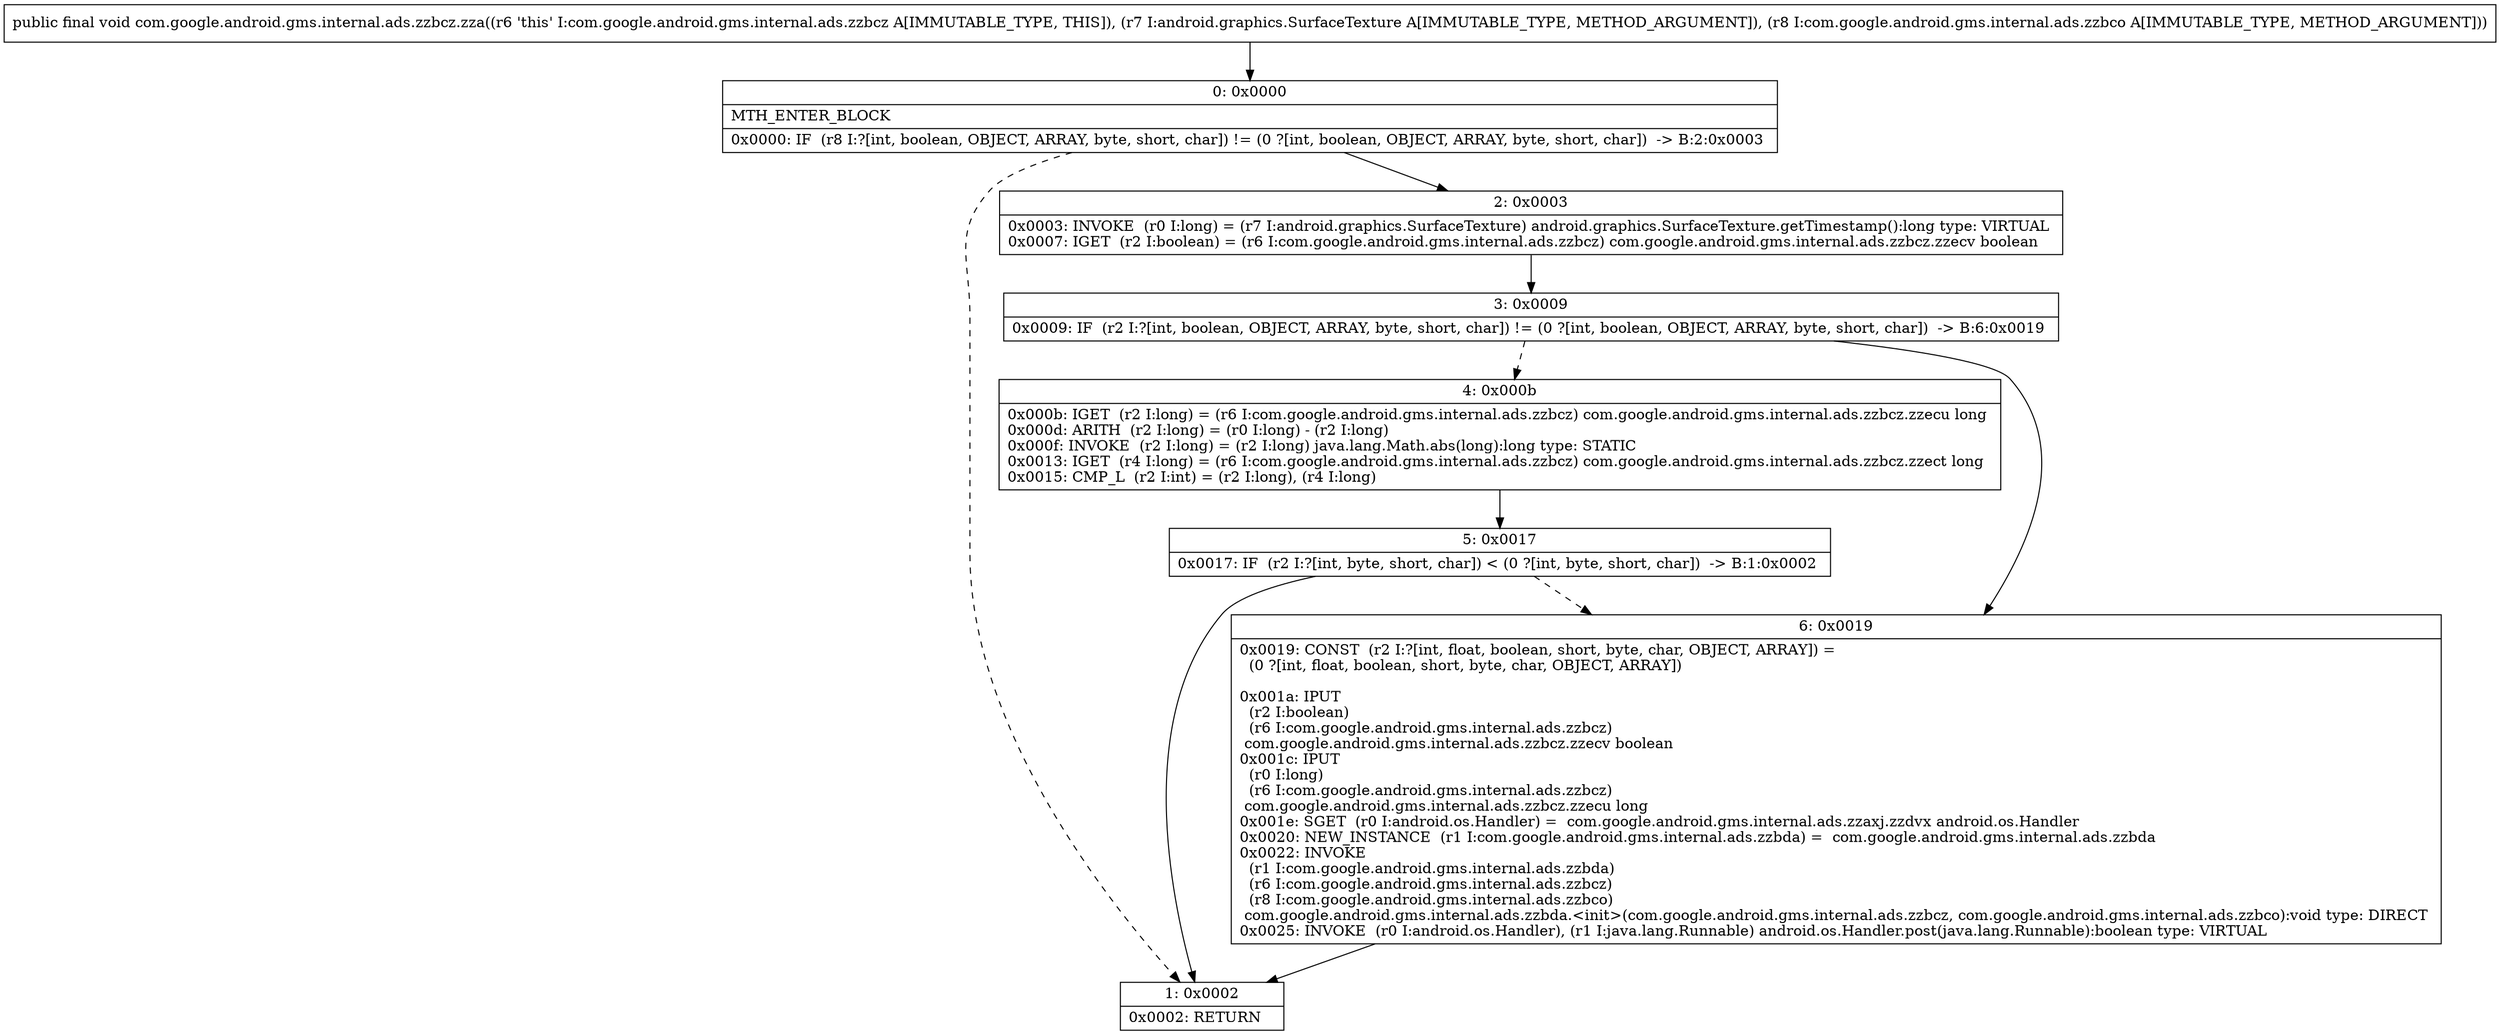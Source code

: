 digraph "CFG forcom.google.android.gms.internal.ads.zzbcz.zza(Landroid\/graphics\/SurfaceTexture;Lcom\/google\/android\/gms\/internal\/ads\/zzbco;)V" {
Node_0 [shape=record,label="{0\:\ 0x0000|MTH_ENTER_BLOCK\l|0x0000: IF  (r8 I:?[int, boolean, OBJECT, ARRAY, byte, short, char]) != (0 ?[int, boolean, OBJECT, ARRAY, byte, short, char])  \-\> B:2:0x0003 \l}"];
Node_1 [shape=record,label="{1\:\ 0x0002|0x0002: RETURN   \l}"];
Node_2 [shape=record,label="{2\:\ 0x0003|0x0003: INVOKE  (r0 I:long) = (r7 I:android.graphics.SurfaceTexture) android.graphics.SurfaceTexture.getTimestamp():long type: VIRTUAL \l0x0007: IGET  (r2 I:boolean) = (r6 I:com.google.android.gms.internal.ads.zzbcz) com.google.android.gms.internal.ads.zzbcz.zzecv boolean \l}"];
Node_3 [shape=record,label="{3\:\ 0x0009|0x0009: IF  (r2 I:?[int, boolean, OBJECT, ARRAY, byte, short, char]) != (0 ?[int, boolean, OBJECT, ARRAY, byte, short, char])  \-\> B:6:0x0019 \l}"];
Node_4 [shape=record,label="{4\:\ 0x000b|0x000b: IGET  (r2 I:long) = (r6 I:com.google.android.gms.internal.ads.zzbcz) com.google.android.gms.internal.ads.zzbcz.zzecu long \l0x000d: ARITH  (r2 I:long) = (r0 I:long) \- (r2 I:long) \l0x000f: INVOKE  (r2 I:long) = (r2 I:long) java.lang.Math.abs(long):long type: STATIC \l0x0013: IGET  (r4 I:long) = (r6 I:com.google.android.gms.internal.ads.zzbcz) com.google.android.gms.internal.ads.zzbcz.zzect long \l0x0015: CMP_L  (r2 I:int) = (r2 I:long), (r4 I:long) \l}"];
Node_5 [shape=record,label="{5\:\ 0x0017|0x0017: IF  (r2 I:?[int, byte, short, char]) \< (0 ?[int, byte, short, char])  \-\> B:1:0x0002 \l}"];
Node_6 [shape=record,label="{6\:\ 0x0019|0x0019: CONST  (r2 I:?[int, float, boolean, short, byte, char, OBJECT, ARRAY]) = \l  (0 ?[int, float, boolean, short, byte, char, OBJECT, ARRAY])\l \l0x001a: IPUT  \l  (r2 I:boolean)\l  (r6 I:com.google.android.gms.internal.ads.zzbcz)\l com.google.android.gms.internal.ads.zzbcz.zzecv boolean \l0x001c: IPUT  \l  (r0 I:long)\l  (r6 I:com.google.android.gms.internal.ads.zzbcz)\l com.google.android.gms.internal.ads.zzbcz.zzecu long \l0x001e: SGET  (r0 I:android.os.Handler) =  com.google.android.gms.internal.ads.zzaxj.zzdvx android.os.Handler \l0x0020: NEW_INSTANCE  (r1 I:com.google.android.gms.internal.ads.zzbda) =  com.google.android.gms.internal.ads.zzbda \l0x0022: INVOKE  \l  (r1 I:com.google.android.gms.internal.ads.zzbda)\l  (r6 I:com.google.android.gms.internal.ads.zzbcz)\l  (r8 I:com.google.android.gms.internal.ads.zzbco)\l com.google.android.gms.internal.ads.zzbda.\<init\>(com.google.android.gms.internal.ads.zzbcz, com.google.android.gms.internal.ads.zzbco):void type: DIRECT \l0x0025: INVOKE  (r0 I:android.os.Handler), (r1 I:java.lang.Runnable) android.os.Handler.post(java.lang.Runnable):boolean type: VIRTUAL \l}"];
MethodNode[shape=record,label="{public final void com.google.android.gms.internal.ads.zzbcz.zza((r6 'this' I:com.google.android.gms.internal.ads.zzbcz A[IMMUTABLE_TYPE, THIS]), (r7 I:android.graphics.SurfaceTexture A[IMMUTABLE_TYPE, METHOD_ARGUMENT]), (r8 I:com.google.android.gms.internal.ads.zzbco A[IMMUTABLE_TYPE, METHOD_ARGUMENT])) }"];
MethodNode -> Node_0;
Node_0 -> Node_1[style=dashed];
Node_0 -> Node_2;
Node_2 -> Node_3;
Node_3 -> Node_4[style=dashed];
Node_3 -> Node_6;
Node_4 -> Node_5;
Node_5 -> Node_1;
Node_5 -> Node_6[style=dashed];
Node_6 -> Node_1;
}

